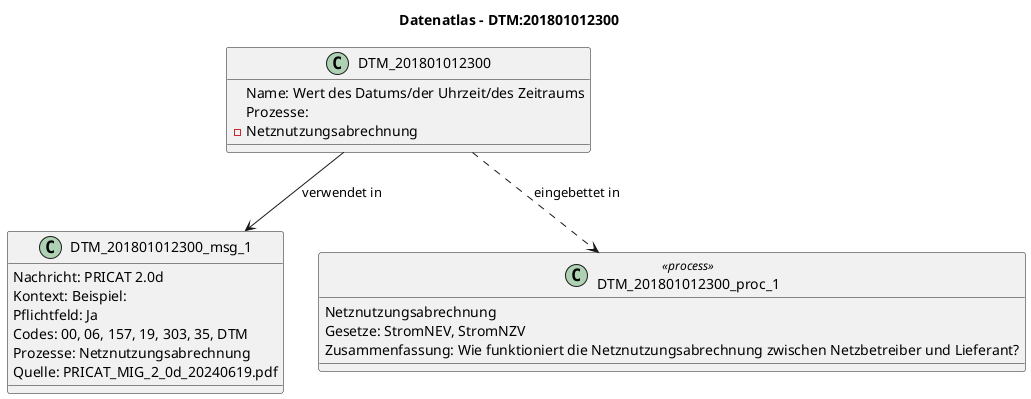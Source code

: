 @startuml
title Datenatlas – DTM:201801012300
class DTM_201801012300 {
  Name: Wert des Datums/der Uhrzeit/des Zeitraums
  Prozesse:
    - Netznutzungsabrechnung
}
class DTM_201801012300_msg_1 {
  Nachricht: PRICAT 2.0d
  Kontext: Beispiel:
  Pflichtfeld: Ja
  Codes: 00, 06, 157, 19, 303, 35, DTM
  Prozesse: Netznutzungsabrechnung
  Quelle: PRICAT_MIG_2_0d_20240619.pdf
}
DTM_201801012300 --> DTM_201801012300_msg_1 : verwendet in
class DTM_201801012300_proc_1 <<process>> {
  Netznutzungsabrechnung
  Gesetze: StromNEV, StromNZV
  Zusammenfassung: Wie funktioniert die Netznutzungsabrechnung zwischen Netzbetreiber und Lieferant?
}
DTM_201801012300 ..> DTM_201801012300_proc_1 : eingebettet in
@enduml